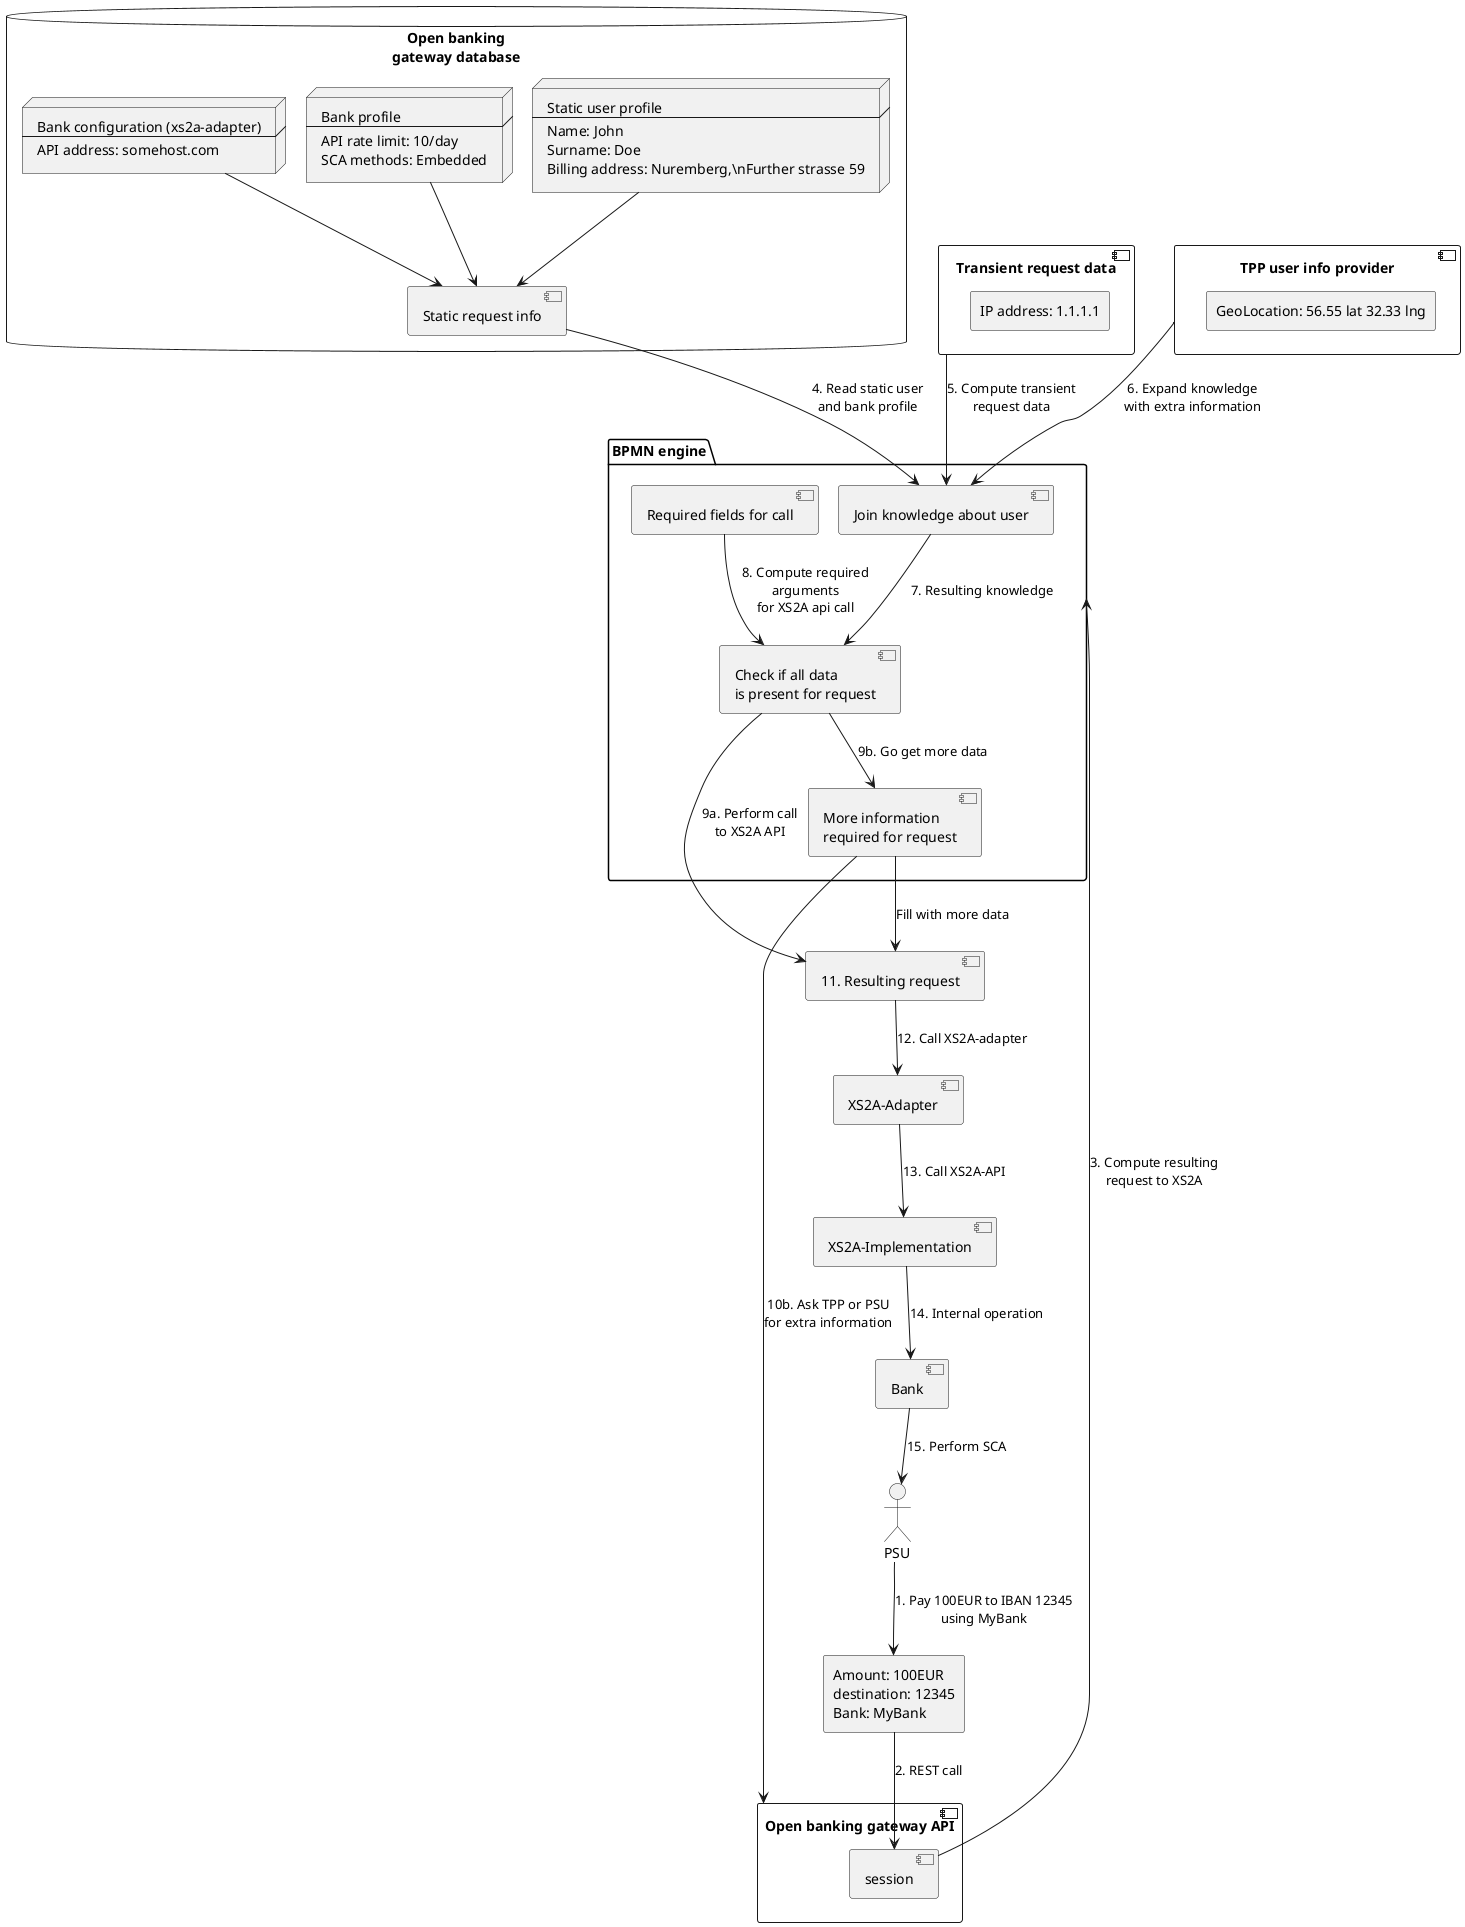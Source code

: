 @startuml
skinparam nodesep 20
skinparam ranksep 55
'left to right direction

actor PSU

rectangle PaymentRequest [
   Amount: 100EUR
   destination: 12345
   Bank: MyBank
]

component "Open banking gateway API" as OBA {
   component session
}

database "Open banking\ngateway database" as OBADB {
  node tppUserProfile [
    Static user profile
    ---
    Name: John
    Surname: Doe
    Billing address: Nuremberg,\nFurther strasse 59
  ]
  node bankProfile [
    Bank profile
    ---
    API rate limit: 10/day
    SCA methods: Embedded
  ]
  node bankConfiguration [
    Bank configuration (xs2a-adapter)
    ---
    API address: somehost.com
  ]
  component "Static request info" as requestInfo

  tppUserProfile --> requestInfo
  bankProfile --> requestInfo
  bankConfiguration --> requestInfo
}

component "XS2A-Adapter" as adapter
component "11. Resulting request" as resultingRequest

component "Transient request data" as transientData {
  rectangle "IP address: 1.1.1.1" as IP
}

component "TPP user info provider" as extraUserInfo {
  rectangle "GeoLocation: 56.55 lat 32.33 lng" as GEO
}


package "BPMN engine" as engine {
  component "Join knowledge about user" as knowledge
  component "Required fields for call" as requiredTemplate
  component "Check if all data\nis present for request" as askForExtraInfo
  component "More information\nrequired for request" as moreInformationNeeded
}
component "XS2A-Implementation" as xs2aImpl
component "Bank" as bank

PSU --> PaymentRequest : 1. Pay 100EUR to IBAN 12345\nusing MyBank
PaymentRequest --> session : 2. REST call
session -left-> engine : 3. Compute resulting\nrequest to XS2A
requestInfo --> knowledge : 4. Read static user\nand bank profile
transientData --> knowledge : 5. Compute transient\nrequest data
extraUserInfo --> knowledge : 6. Expand knowledge\nwith extra information
knowledge --> askForExtraInfo : 7. Resulting knowledge
requiredTemplate --> askForExtraInfo : 8. Compute required\narguments\nfor XS2A api call
askForExtraInfo --> moreInformationNeeded : 9b. Go get more data
moreInformationNeeded --> OBA : 10b. Ask TPP or PSU\nfor extra information
moreInformationNeeded --> resultingRequest : Fill with more data
askForExtraInfo --> resultingRequest : 9a. Perform call\nto XS2A API
resultingRequest --> adapter : 12. Call XS2A-adapter
adapter --> xs2aImpl : 13. Call XS2A-API
xs2aImpl --> bank : 14. Internal operation
bank --> PSU : 15. Perform SCA

@enduml